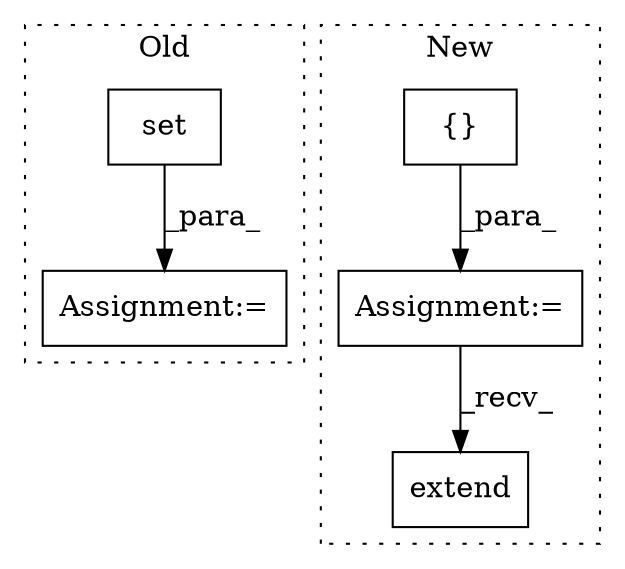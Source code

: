 digraph G {
subgraph cluster0 {
1 [label="set" a="32" s="6065" l="5" shape="box"];
3 [label="Assignment:=" a="7" s="6064" l="1" shape="box"];
label = "Old";
style="dotted";
}
subgraph cluster1 {
2 [label="extend" a="32" s="6558,6593" l="7,1" shape="box"];
4 [label="Assignment:=" a="7" s="6201" l="1" shape="box"];
5 [label="{}" a="4" s="6211" l="2" shape="box"];
label = "New";
style="dotted";
}
1 -> 3 [label="_para_"];
4 -> 2 [label="_recv_"];
5 -> 4 [label="_para_"];
}
